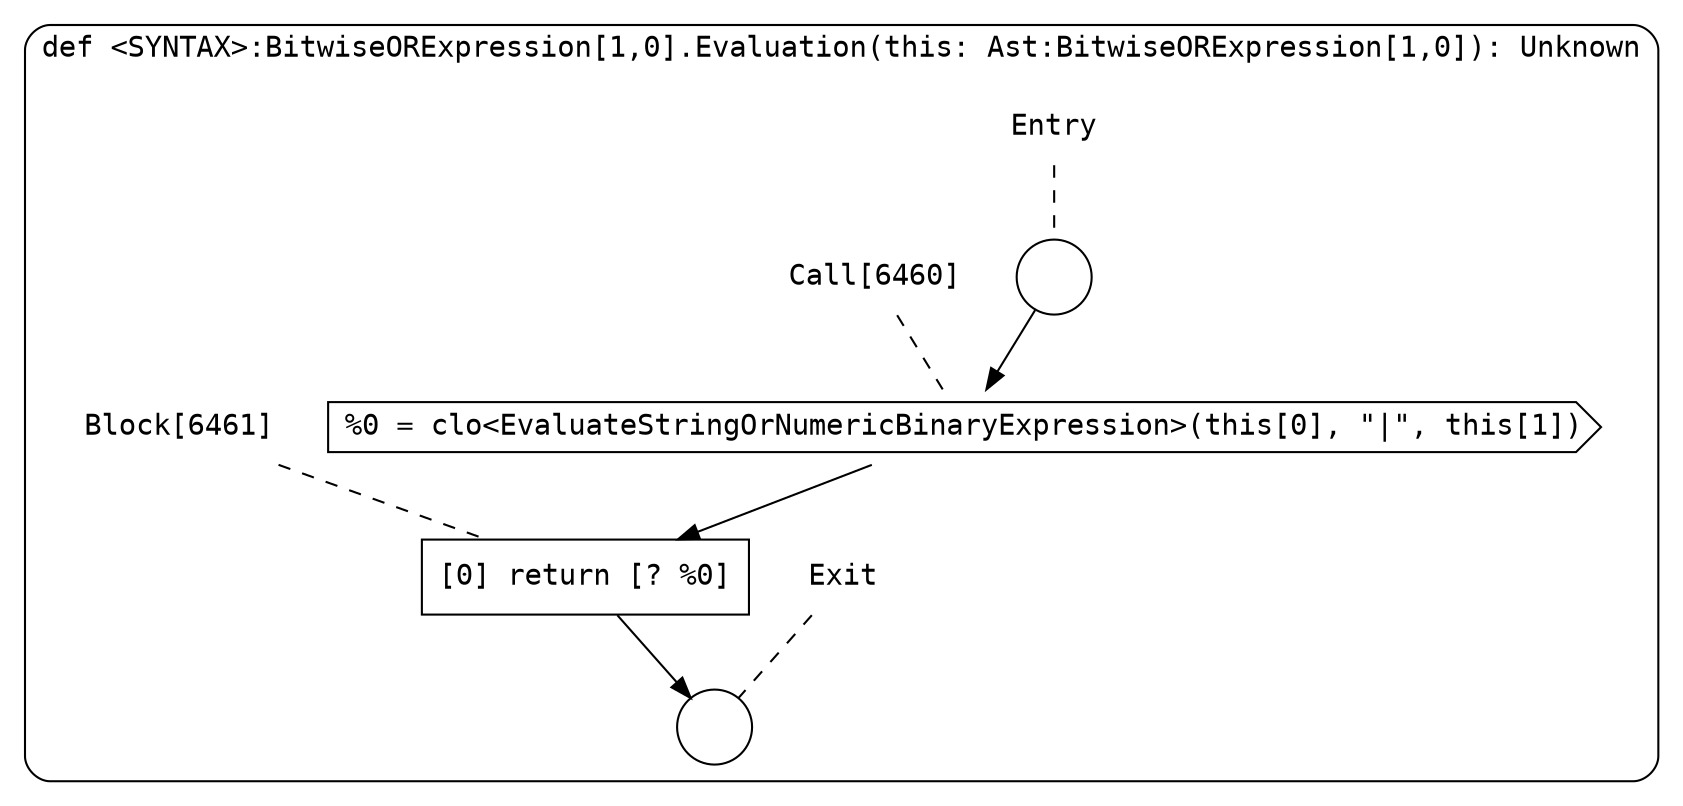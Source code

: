 digraph {
  graph [fontname = "Consolas"]
  node [fontname = "Consolas"]
  edge [fontname = "Consolas"]
  subgraph cluster1333 {
    label = "def <SYNTAX>:BitwiseORExpression[1,0].Evaluation(this: Ast:BitwiseORExpression[1,0]): Unknown"
    style = rounded
    cluster1333_entry_name [shape=none, label=<<font color="black">Entry</font>>]
    cluster1333_entry_name -> cluster1333_entry [arrowhead=none, color="black", style=dashed]
    cluster1333_entry [shape=circle label=" " color="black" fillcolor="white" style=filled]
    cluster1333_entry -> node6460 [color="black"]
    cluster1333_exit_name [shape=none, label=<<font color="black">Exit</font>>]
    cluster1333_exit_name -> cluster1333_exit [arrowhead=none, color="black", style=dashed]
    cluster1333_exit [shape=circle label=" " color="black" fillcolor="white" style=filled]
    node6460_name [shape=none, label=<<font color="black">Call[6460]</font>>]
    node6460_name -> node6460 [arrowhead=none, color="black", style=dashed]
    node6460 [shape=cds, label=<<font color="black">%0 = clo&lt;EvaluateStringOrNumericBinaryExpression&gt;(this[0], &quot;|&quot;, this[1])</font>> color="black" fillcolor="white", style=filled]
    node6460 -> node6461 [color="black"]
    node6461_name [shape=none, label=<<font color="black">Block[6461]</font>>]
    node6461_name -> node6461 [arrowhead=none, color="black", style=dashed]
    node6461 [shape=box, label=<<font color="black">[0] return [? %0]<BR ALIGN="LEFT"/></font>> color="black" fillcolor="white", style=filled]
    node6461 -> cluster1333_exit [color="black"]
  }
}